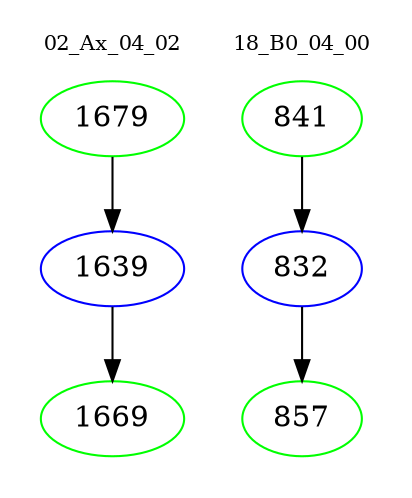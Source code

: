 digraph{
subgraph cluster_0 {
color = white
label = "02_Ax_04_02";
fontsize=10;
T0_1679 [label="1679", color="green"]
T0_1679 -> T0_1639 [color="black"]
T0_1639 [label="1639", color="blue"]
T0_1639 -> T0_1669 [color="black"]
T0_1669 [label="1669", color="green"]
}
subgraph cluster_1 {
color = white
label = "18_B0_04_00";
fontsize=10;
T1_841 [label="841", color="green"]
T1_841 -> T1_832 [color="black"]
T1_832 [label="832", color="blue"]
T1_832 -> T1_857 [color="black"]
T1_857 [label="857", color="green"]
}
}

